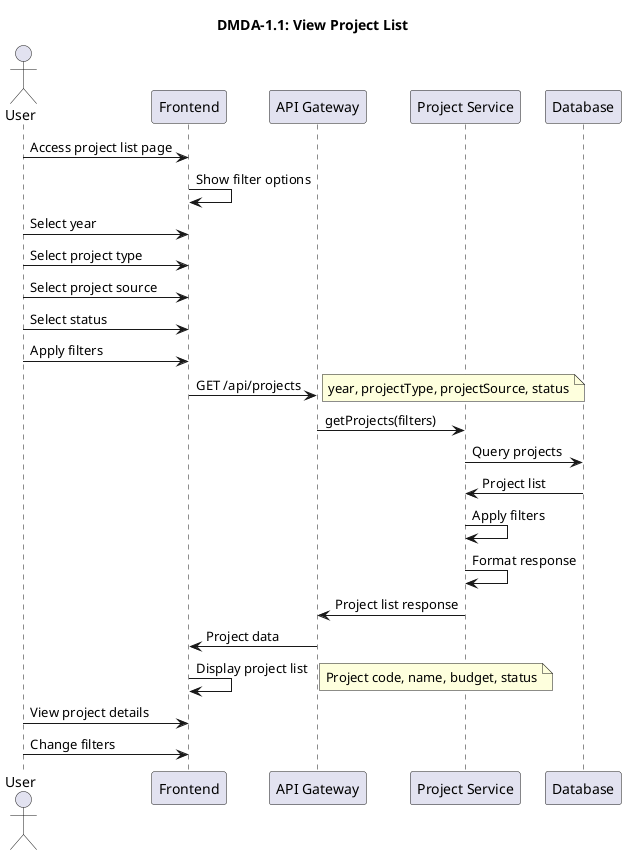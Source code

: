 @startuml
title DMDA-1.1: View Project List

actor User
participant Frontend
participant "API Gateway"
participant "Project Service"
participant Database

User -> Frontend: Access project list page
Frontend -> Frontend: Show filter options

User -> Frontend: Select year
User -> Frontend: Select project type
User -> Frontend: Select project source
User -> Frontend: Select status
User -> Frontend: Apply filters

Frontend -> "API Gateway": GET /api/projects
note right: year, projectType, projectSource, status

"API Gateway" -> "Project Service": getProjects(filters)

"Project Service" -> Database: Query projects
Database -> "Project Service": Project list

"Project Service" -> "Project Service": Apply filters
"Project Service" -> "Project Service": Format response

"Project Service" -> "API Gateway": Project list response
"API Gateway" -> Frontend: Project data

Frontend -> Frontend: Display project list
note right: Project code, name, budget, status

User -> Frontend: View project details
User -> Frontend: Change filters

@enduml
